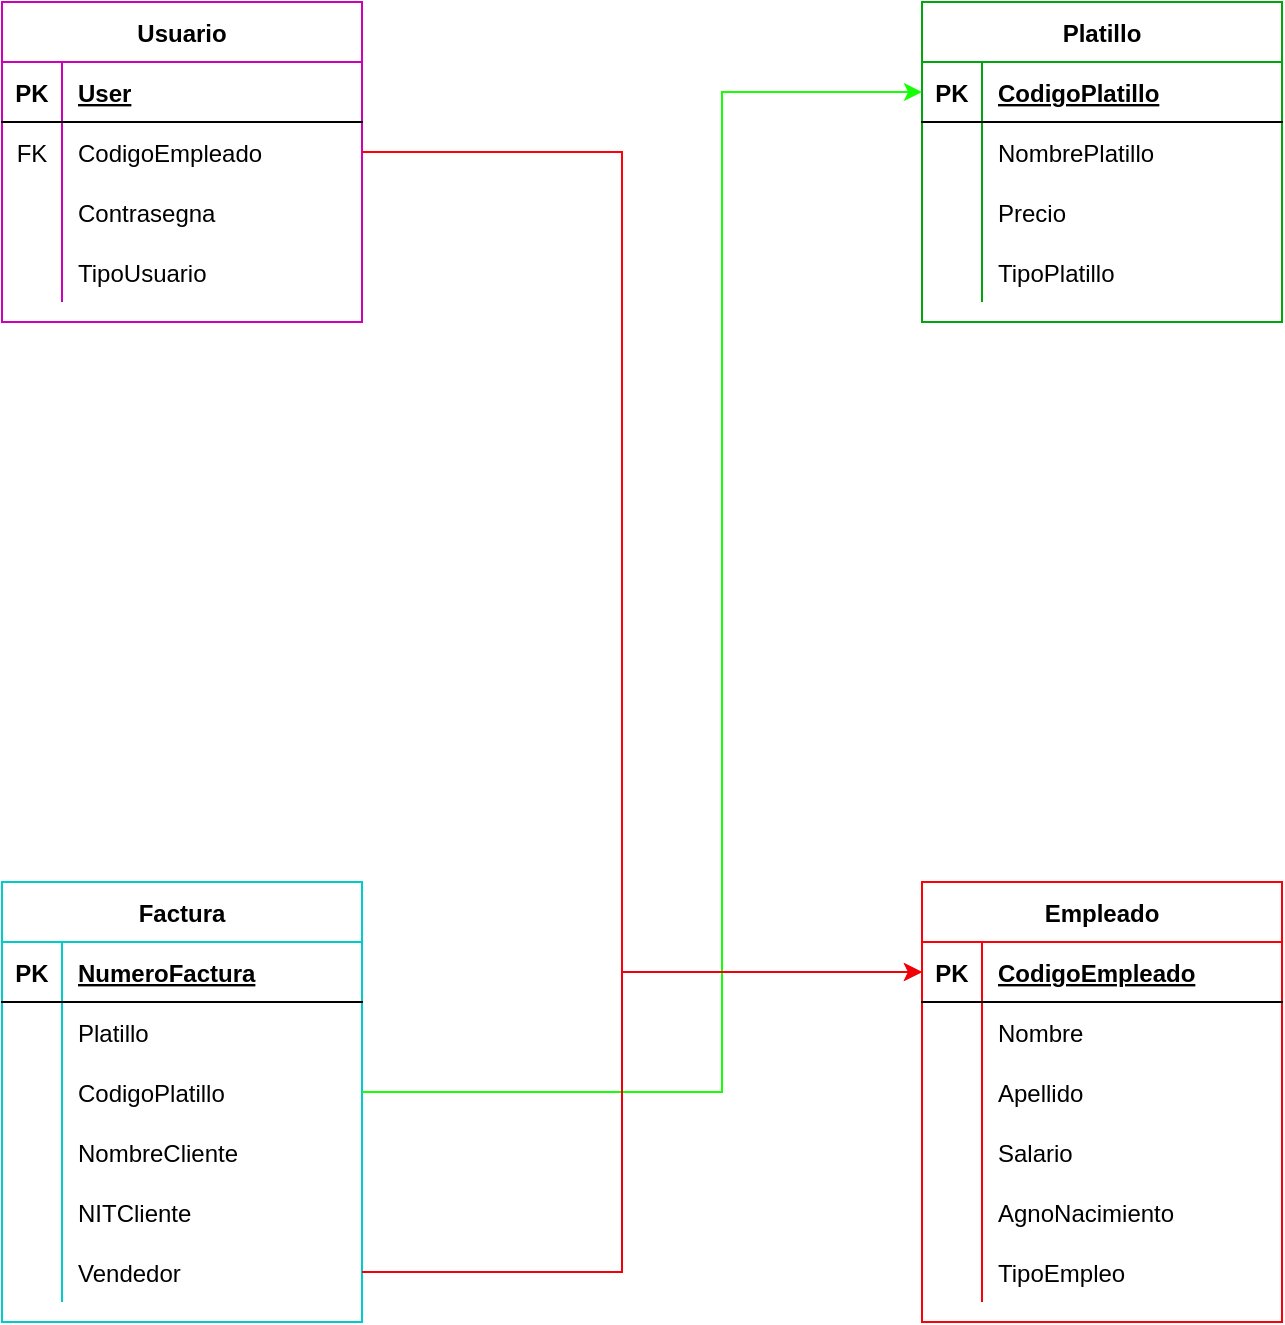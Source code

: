 <mxfile version="20.3.3" type="github">
  <diagram id="drBCsFWPiNf1PGUsnY1X" name="Página-1">
    <mxGraphModel dx="1371" dy="778" grid="1" gridSize="10" guides="1" tooltips="1" connect="1" arrows="1" fold="1" page="1" pageScale="1" pageWidth="827" pageHeight="1169" math="0" shadow="0">
      <root>
        <mxCell id="0" />
        <mxCell id="1" parent="0" />
        <mxCell id="Dn21NSnjtzwfkborJ6o6-1" value="Usuario" style="shape=table;startSize=30;container=1;collapsible=1;childLayout=tableLayout;fixedRows=1;rowLines=0;fontStyle=1;align=center;resizeLast=1;strokeColor=#CC02B8;" vertex="1" parent="1">
          <mxGeometry x="80" y="80" width="180" height="160" as="geometry" />
        </mxCell>
        <mxCell id="Dn21NSnjtzwfkborJ6o6-2" value="" style="shape=tableRow;horizontal=0;startSize=0;swimlaneHead=0;swimlaneBody=0;fillColor=none;collapsible=0;dropTarget=0;points=[[0,0.5],[1,0.5]];portConstraint=eastwest;top=0;left=0;right=0;bottom=1;" vertex="1" parent="Dn21NSnjtzwfkborJ6o6-1">
          <mxGeometry y="30" width="180" height="30" as="geometry" />
        </mxCell>
        <mxCell id="Dn21NSnjtzwfkborJ6o6-3" value="PK" style="shape=partialRectangle;connectable=0;fillColor=none;top=0;left=0;bottom=0;right=0;fontStyle=1;overflow=hidden;" vertex="1" parent="Dn21NSnjtzwfkborJ6o6-2">
          <mxGeometry width="30" height="30" as="geometry">
            <mxRectangle width="30" height="30" as="alternateBounds" />
          </mxGeometry>
        </mxCell>
        <mxCell id="Dn21NSnjtzwfkborJ6o6-4" value="User" style="shape=partialRectangle;connectable=0;fillColor=none;top=0;left=0;bottom=0;right=0;align=left;spacingLeft=6;fontStyle=5;overflow=hidden;" vertex="1" parent="Dn21NSnjtzwfkborJ6o6-2">
          <mxGeometry x="30" width="150" height="30" as="geometry">
            <mxRectangle width="150" height="30" as="alternateBounds" />
          </mxGeometry>
        </mxCell>
        <mxCell id="Dn21NSnjtzwfkborJ6o6-5" value="" style="shape=tableRow;horizontal=0;startSize=0;swimlaneHead=0;swimlaneBody=0;fillColor=none;collapsible=0;dropTarget=0;points=[[0,0.5],[1,0.5]];portConstraint=eastwest;top=0;left=0;right=0;bottom=0;" vertex="1" parent="Dn21NSnjtzwfkborJ6o6-1">
          <mxGeometry y="60" width="180" height="30" as="geometry" />
        </mxCell>
        <mxCell id="Dn21NSnjtzwfkborJ6o6-6" value="FK" style="shape=partialRectangle;connectable=0;fillColor=none;top=0;left=0;bottom=0;right=0;editable=1;overflow=hidden;" vertex="1" parent="Dn21NSnjtzwfkborJ6o6-5">
          <mxGeometry width="30" height="30" as="geometry">
            <mxRectangle width="30" height="30" as="alternateBounds" />
          </mxGeometry>
        </mxCell>
        <mxCell id="Dn21NSnjtzwfkborJ6o6-7" value="CodigoEmpleado" style="shape=partialRectangle;connectable=0;fillColor=none;top=0;left=0;bottom=0;right=0;align=left;spacingLeft=6;overflow=hidden;" vertex="1" parent="Dn21NSnjtzwfkborJ6o6-5">
          <mxGeometry x="30" width="150" height="30" as="geometry">
            <mxRectangle width="150" height="30" as="alternateBounds" />
          </mxGeometry>
        </mxCell>
        <mxCell id="Dn21NSnjtzwfkborJ6o6-11" value="" style="shape=tableRow;horizontal=0;startSize=0;swimlaneHead=0;swimlaneBody=0;fillColor=none;collapsible=0;dropTarget=0;points=[[0,0.5],[1,0.5]];portConstraint=eastwest;top=0;left=0;right=0;bottom=0;" vertex="1" parent="Dn21NSnjtzwfkborJ6o6-1">
          <mxGeometry y="90" width="180" height="30" as="geometry" />
        </mxCell>
        <mxCell id="Dn21NSnjtzwfkborJ6o6-12" value="" style="shape=partialRectangle;connectable=0;fillColor=none;top=0;left=0;bottom=0;right=0;editable=1;overflow=hidden;" vertex="1" parent="Dn21NSnjtzwfkborJ6o6-11">
          <mxGeometry width="30" height="30" as="geometry">
            <mxRectangle width="30" height="30" as="alternateBounds" />
          </mxGeometry>
        </mxCell>
        <mxCell id="Dn21NSnjtzwfkborJ6o6-13" value="Contrasegna" style="shape=partialRectangle;connectable=0;fillColor=none;top=0;left=0;bottom=0;right=0;align=left;spacingLeft=6;overflow=hidden;" vertex="1" parent="Dn21NSnjtzwfkborJ6o6-11">
          <mxGeometry x="30" width="150" height="30" as="geometry">
            <mxRectangle width="150" height="30" as="alternateBounds" />
          </mxGeometry>
        </mxCell>
        <mxCell id="Dn21NSnjtzwfkborJ6o6-53" style="shape=tableRow;horizontal=0;startSize=0;swimlaneHead=0;swimlaneBody=0;fillColor=none;collapsible=0;dropTarget=0;points=[[0,0.5],[1,0.5]];portConstraint=eastwest;top=0;left=0;right=0;bottom=0;" vertex="1" parent="Dn21NSnjtzwfkborJ6o6-1">
          <mxGeometry y="120" width="180" height="30" as="geometry" />
        </mxCell>
        <mxCell id="Dn21NSnjtzwfkborJ6o6-54" style="shape=partialRectangle;connectable=0;fillColor=none;top=0;left=0;bottom=0;right=0;editable=1;overflow=hidden;" vertex="1" parent="Dn21NSnjtzwfkborJ6o6-53">
          <mxGeometry width="30" height="30" as="geometry">
            <mxRectangle width="30" height="30" as="alternateBounds" />
          </mxGeometry>
        </mxCell>
        <mxCell id="Dn21NSnjtzwfkborJ6o6-55" value="TipoUsuario" style="shape=partialRectangle;connectable=0;fillColor=none;top=0;left=0;bottom=0;right=0;align=left;spacingLeft=6;overflow=hidden;" vertex="1" parent="Dn21NSnjtzwfkborJ6o6-53">
          <mxGeometry x="30" width="150" height="30" as="geometry">
            <mxRectangle width="150" height="30" as="alternateBounds" />
          </mxGeometry>
        </mxCell>
        <mxCell id="Dn21NSnjtzwfkborJ6o6-14" value="Platillo" style="shape=table;startSize=30;container=1;collapsible=1;childLayout=tableLayout;fixedRows=1;rowLines=0;fontStyle=1;align=center;resizeLast=1;strokeColor=#00A60B;" vertex="1" parent="1">
          <mxGeometry x="540" y="80" width="180" height="160" as="geometry" />
        </mxCell>
        <mxCell id="Dn21NSnjtzwfkborJ6o6-15" value="" style="shape=tableRow;horizontal=0;startSize=0;swimlaneHead=0;swimlaneBody=0;fillColor=none;collapsible=0;dropTarget=0;points=[[0,0.5],[1,0.5]];portConstraint=eastwest;top=0;left=0;right=0;bottom=1;" vertex="1" parent="Dn21NSnjtzwfkborJ6o6-14">
          <mxGeometry y="30" width="180" height="30" as="geometry" />
        </mxCell>
        <mxCell id="Dn21NSnjtzwfkborJ6o6-16" value="PK" style="shape=partialRectangle;connectable=0;fillColor=none;top=0;left=0;bottom=0;right=0;fontStyle=1;overflow=hidden;" vertex="1" parent="Dn21NSnjtzwfkborJ6o6-15">
          <mxGeometry width="30" height="30" as="geometry">
            <mxRectangle width="30" height="30" as="alternateBounds" />
          </mxGeometry>
        </mxCell>
        <mxCell id="Dn21NSnjtzwfkborJ6o6-17" value="CodigoPlatillo" style="shape=partialRectangle;connectable=0;fillColor=none;top=0;left=0;bottom=0;right=0;align=left;spacingLeft=6;fontStyle=5;overflow=hidden;" vertex="1" parent="Dn21NSnjtzwfkborJ6o6-15">
          <mxGeometry x="30" width="150" height="30" as="geometry">
            <mxRectangle width="150" height="30" as="alternateBounds" />
          </mxGeometry>
        </mxCell>
        <mxCell id="Dn21NSnjtzwfkborJ6o6-18" value="" style="shape=tableRow;horizontal=0;startSize=0;swimlaneHead=0;swimlaneBody=0;fillColor=none;collapsible=0;dropTarget=0;points=[[0,0.5],[1,0.5]];portConstraint=eastwest;top=0;left=0;right=0;bottom=0;" vertex="1" parent="Dn21NSnjtzwfkborJ6o6-14">
          <mxGeometry y="60" width="180" height="30" as="geometry" />
        </mxCell>
        <mxCell id="Dn21NSnjtzwfkborJ6o6-19" value="" style="shape=partialRectangle;connectable=0;fillColor=none;top=0;left=0;bottom=0;right=0;editable=1;overflow=hidden;" vertex="1" parent="Dn21NSnjtzwfkborJ6o6-18">
          <mxGeometry width="30" height="30" as="geometry">
            <mxRectangle width="30" height="30" as="alternateBounds" />
          </mxGeometry>
        </mxCell>
        <mxCell id="Dn21NSnjtzwfkborJ6o6-20" value="NombrePlatillo" style="shape=partialRectangle;connectable=0;fillColor=none;top=0;left=0;bottom=0;right=0;align=left;spacingLeft=6;overflow=hidden;" vertex="1" parent="Dn21NSnjtzwfkborJ6o6-18">
          <mxGeometry x="30" width="150" height="30" as="geometry">
            <mxRectangle width="150" height="30" as="alternateBounds" />
          </mxGeometry>
        </mxCell>
        <mxCell id="Dn21NSnjtzwfkborJ6o6-21" value="" style="shape=tableRow;horizontal=0;startSize=0;swimlaneHead=0;swimlaneBody=0;fillColor=none;collapsible=0;dropTarget=0;points=[[0,0.5],[1,0.5]];portConstraint=eastwest;top=0;left=0;right=0;bottom=0;" vertex="1" parent="Dn21NSnjtzwfkborJ6o6-14">
          <mxGeometry y="90" width="180" height="30" as="geometry" />
        </mxCell>
        <mxCell id="Dn21NSnjtzwfkborJ6o6-22" value="" style="shape=partialRectangle;connectable=0;fillColor=none;top=0;left=0;bottom=0;right=0;editable=1;overflow=hidden;" vertex="1" parent="Dn21NSnjtzwfkborJ6o6-21">
          <mxGeometry width="30" height="30" as="geometry">
            <mxRectangle width="30" height="30" as="alternateBounds" />
          </mxGeometry>
        </mxCell>
        <mxCell id="Dn21NSnjtzwfkborJ6o6-23" value="Precio" style="shape=partialRectangle;connectable=0;fillColor=none;top=0;left=0;bottom=0;right=0;align=left;spacingLeft=6;overflow=hidden;" vertex="1" parent="Dn21NSnjtzwfkborJ6o6-21">
          <mxGeometry x="30" width="150" height="30" as="geometry">
            <mxRectangle width="150" height="30" as="alternateBounds" />
          </mxGeometry>
        </mxCell>
        <mxCell id="Dn21NSnjtzwfkborJ6o6-24" value="" style="shape=tableRow;horizontal=0;startSize=0;swimlaneHead=0;swimlaneBody=0;fillColor=none;collapsible=0;dropTarget=0;points=[[0,0.5],[1,0.5]];portConstraint=eastwest;top=0;left=0;right=0;bottom=0;" vertex="1" parent="Dn21NSnjtzwfkborJ6o6-14">
          <mxGeometry y="120" width="180" height="30" as="geometry" />
        </mxCell>
        <mxCell id="Dn21NSnjtzwfkborJ6o6-25" value="" style="shape=partialRectangle;connectable=0;fillColor=none;top=0;left=0;bottom=0;right=0;editable=1;overflow=hidden;" vertex="1" parent="Dn21NSnjtzwfkborJ6o6-24">
          <mxGeometry width="30" height="30" as="geometry">
            <mxRectangle width="30" height="30" as="alternateBounds" />
          </mxGeometry>
        </mxCell>
        <mxCell id="Dn21NSnjtzwfkborJ6o6-26" value="TipoPlatillo" style="shape=partialRectangle;connectable=0;fillColor=none;top=0;left=0;bottom=0;right=0;align=left;spacingLeft=6;overflow=hidden;" vertex="1" parent="Dn21NSnjtzwfkborJ6o6-24">
          <mxGeometry x="30" width="150" height="30" as="geometry">
            <mxRectangle width="150" height="30" as="alternateBounds" />
          </mxGeometry>
        </mxCell>
        <mxCell id="Dn21NSnjtzwfkborJ6o6-27" value="Factura" style="shape=table;startSize=30;container=1;collapsible=1;childLayout=tableLayout;fixedRows=1;rowLines=0;fontStyle=1;align=center;resizeLast=1;strokeColor=#00CCCC;" vertex="1" parent="1">
          <mxGeometry x="80" y="520" width="180" height="220" as="geometry" />
        </mxCell>
        <mxCell id="Dn21NSnjtzwfkborJ6o6-28" value="" style="shape=tableRow;horizontal=0;startSize=0;swimlaneHead=0;swimlaneBody=0;fillColor=none;collapsible=0;dropTarget=0;points=[[0,0.5],[1,0.5]];portConstraint=eastwest;top=0;left=0;right=0;bottom=1;" vertex="1" parent="Dn21NSnjtzwfkborJ6o6-27">
          <mxGeometry y="30" width="180" height="30" as="geometry" />
        </mxCell>
        <mxCell id="Dn21NSnjtzwfkborJ6o6-29" value="PK" style="shape=partialRectangle;connectable=0;fillColor=none;top=0;left=0;bottom=0;right=0;fontStyle=1;overflow=hidden;" vertex="1" parent="Dn21NSnjtzwfkborJ6o6-28">
          <mxGeometry width="30" height="30" as="geometry">
            <mxRectangle width="30" height="30" as="alternateBounds" />
          </mxGeometry>
        </mxCell>
        <mxCell id="Dn21NSnjtzwfkborJ6o6-30" value="NumeroFactura" style="shape=partialRectangle;connectable=0;fillColor=none;top=0;left=0;bottom=0;right=0;align=left;spacingLeft=6;fontStyle=5;overflow=hidden;" vertex="1" parent="Dn21NSnjtzwfkborJ6o6-28">
          <mxGeometry x="30" width="150" height="30" as="geometry">
            <mxRectangle width="150" height="30" as="alternateBounds" />
          </mxGeometry>
        </mxCell>
        <mxCell id="Dn21NSnjtzwfkborJ6o6-31" value="" style="shape=tableRow;horizontal=0;startSize=0;swimlaneHead=0;swimlaneBody=0;fillColor=none;collapsible=0;dropTarget=0;points=[[0,0.5],[1,0.5]];portConstraint=eastwest;top=0;left=0;right=0;bottom=0;" vertex="1" parent="Dn21NSnjtzwfkborJ6o6-27">
          <mxGeometry y="60" width="180" height="30" as="geometry" />
        </mxCell>
        <mxCell id="Dn21NSnjtzwfkborJ6o6-32" value="" style="shape=partialRectangle;connectable=0;fillColor=none;top=0;left=0;bottom=0;right=0;editable=1;overflow=hidden;" vertex="1" parent="Dn21NSnjtzwfkborJ6o6-31">
          <mxGeometry width="30" height="30" as="geometry">
            <mxRectangle width="30" height="30" as="alternateBounds" />
          </mxGeometry>
        </mxCell>
        <mxCell id="Dn21NSnjtzwfkborJ6o6-33" value="Platillo" style="shape=partialRectangle;connectable=0;fillColor=none;top=0;left=0;bottom=0;right=0;align=left;spacingLeft=6;overflow=hidden;verticalAlign=middle;" vertex="1" parent="Dn21NSnjtzwfkborJ6o6-31">
          <mxGeometry x="30" width="150" height="30" as="geometry">
            <mxRectangle width="150" height="30" as="alternateBounds" />
          </mxGeometry>
        </mxCell>
        <mxCell id="Dn21NSnjtzwfkborJ6o6-70" style="shape=tableRow;horizontal=0;startSize=0;swimlaneHead=0;swimlaneBody=0;fillColor=none;collapsible=0;dropTarget=0;points=[[0,0.5],[1,0.5]];portConstraint=eastwest;top=0;left=0;right=0;bottom=0;" vertex="1" parent="Dn21NSnjtzwfkborJ6o6-27">
          <mxGeometry y="90" width="180" height="30" as="geometry" />
        </mxCell>
        <mxCell id="Dn21NSnjtzwfkborJ6o6-71" style="shape=partialRectangle;connectable=0;fillColor=none;top=0;left=0;bottom=0;right=0;editable=1;overflow=hidden;" vertex="1" parent="Dn21NSnjtzwfkborJ6o6-70">
          <mxGeometry width="30" height="30" as="geometry">
            <mxRectangle width="30" height="30" as="alternateBounds" />
          </mxGeometry>
        </mxCell>
        <mxCell id="Dn21NSnjtzwfkborJ6o6-72" value="CodigoPlatillo" style="shape=partialRectangle;connectable=0;fillColor=none;top=0;left=0;bottom=0;right=0;align=left;spacingLeft=6;overflow=hidden;verticalAlign=middle;" vertex="1" parent="Dn21NSnjtzwfkborJ6o6-70">
          <mxGeometry x="30" width="150" height="30" as="geometry">
            <mxRectangle width="150" height="30" as="alternateBounds" />
          </mxGeometry>
        </mxCell>
        <mxCell id="Dn21NSnjtzwfkborJ6o6-34" value="" style="shape=tableRow;horizontal=0;startSize=0;swimlaneHead=0;swimlaneBody=0;fillColor=none;collapsible=0;dropTarget=0;points=[[0,0.5],[1,0.5]];portConstraint=eastwest;top=0;left=0;right=0;bottom=0;" vertex="1" parent="Dn21NSnjtzwfkborJ6o6-27">
          <mxGeometry y="120" width="180" height="30" as="geometry" />
        </mxCell>
        <mxCell id="Dn21NSnjtzwfkborJ6o6-35" value="" style="shape=partialRectangle;connectable=0;fillColor=none;top=0;left=0;bottom=0;right=0;editable=1;overflow=hidden;" vertex="1" parent="Dn21NSnjtzwfkborJ6o6-34">
          <mxGeometry width="30" height="30" as="geometry">
            <mxRectangle width="30" height="30" as="alternateBounds" />
          </mxGeometry>
        </mxCell>
        <mxCell id="Dn21NSnjtzwfkborJ6o6-36" value="NombreCliente" style="shape=partialRectangle;connectable=0;fillColor=none;top=0;left=0;bottom=0;right=0;align=left;spacingLeft=6;overflow=hidden;" vertex="1" parent="Dn21NSnjtzwfkborJ6o6-34">
          <mxGeometry x="30" width="150" height="30" as="geometry">
            <mxRectangle width="150" height="30" as="alternateBounds" />
          </mxGeometry>
        </mxCell>
        <mxCell id="Dn21NSnjtzwfkborJ6o6-56" style="shape=tableRow;horizontal=0;startSize=0;swimlaneHead=0;swimlaneBody=0;fillColor=none;collapsible=0;dropTarget=0;points=[[0,0.5],[1,0.5]];portConstraint=eastwest;top=0;left=0;right=0;bottom=0;" vertex="1" parent="Dn21NSnjtzwfkborJ6o6-27">
          <mxGeometry y="150" width="180" height="30" as="geometry" />
        </mxCell>
        <mxCell id="Dn21NSnjtzwfkborJ6o6-57" style="shape=partialRectangle;connectable=0;fillColor=none;top=0;left=0;bottom=0;right=0;editable=1;overflow=hidden;" vertex="1" parent="Dn21NSnjtzwfkborJ6o6-56">
          <mxGeometry width="30" height="30" as="geometry">
            <mxRectangle width="30" height="30" as="alternateBounds" />
          </mxGeometry>
        </mxCell>
        <mxCell id="Dn21NSnjtzwfkborJ6o6-58" value="NITCliente" style="shape=partialRectangle;connectable=0;fillColor=none;top=0;left=0;bottom=0;right=0;align=left;spacingLeft=6;overflow=hidden;" vertex="1" parent="Dn21NSnjtzwfkborJ6o6-56">
          <mxGeometry x="30" width="150" height="30" as="geometry">
            <mxRectangle width="150" height="30" as="alternateBounds" />
          </mxGeometry>
        </mxCell>
        <mxCell id="Dn21NSnjtzwfkborJ6o6-59" style="shape=tableRow;horizontal=0;startSize=0;swimlaneHead=0;swimlaneBody=0;fillColor=none;collapsible=0;dropTarget=0;points=[[0,0.5],[1,0.5]];portConstraint=eastwest;top=0;left=0;right=0;bottom=0;" vertex="1" parent="Dn21NSnjtzwfkborJ6o6-27">
          <mxGeometry y="180" width="180" height="30" as="geometry" />
        </mxCell>
        <mxCell id="Dn21NSnjtzwfkborJ6o6-60" style="shape=partialRectangle;connectable=0;fillColor=none;top=0;left=0;bottom=0;right=0;editable=1;overflow=hidden;" vertex="1" parent="Dn21NSnjtzwfkborJ6o6-59">
          <mxGeometry width="30" height="30" as="geometry">
            <mxRectangle width="30" height="30" as="alternateBounds" />
          </mxGeometry>
        </mxCell>
        <mxCell id="Dn21NSnjtzwfkborJ6o6-61" value="Vendedor" style="shape=partialRectangle;connectable=0;fillColor=none;top=0;left=0;bottom=0;right=0;align=left;spacingLeft=6;overflow=hidden;" vertex="1" parent="Dn21NSnjtzwfkborJ6o6-59">
          <mxGeometry x="30" width="150" height="30" as="geometry">
            <mxRectangle width="150" height="30" as="alternateBounds" />
          </mxGeometry>
        </mxCell>
        <mxCell id="Dn21NSnjtzwfkborJ6o6-40" value="Empleado" style="shape=table;startSize=30;container=1;collapsible=1;childLayout=tableLayout;fixedRows=1;rowLines=0;fontStyle=1;align=center;resizeLast=1;strokeColor=#FC0008;" vertex="1" parent="1">
          <mxGeometry x="540" y="520" width="180" height="220" as="geometry" />
        </mxCell>
        <mxCell id="Dn21NSnjtzwfkborJ6o6-41" value="" style="shape=tableRow;horizontal=0;startSize=0;swimlaneHead=0;swimlaneBody=0;fillColor=none;collapsible=0;dropTarget=0;points=[[0,0.5],[1,0.5]];portConstraint=eastwest;top=0;left=0;right=0;bottom=1;" vertex="1" parent="Dn21NSnjtzwfkborJ6o6-40">
          <mxGeometry y="30" width="180" height="30" as="geometry" />
        </mxCell>
        <mxCell id="Dn21NSnjtzwfkborJ6o6-42" value="PK" style="shape=partialRectangle;connectable=0;fillColor=none;top=0;left=0;bottom=0;right=0;fontStyle=1;overflow=hidden;" vertex="1" parent="Dn21NSnjtzwfkborJ6o6-41">
          <mxGeometry width="30" height="30" as="geometry">
            <mxRectangle width="30" height="30" as="alternateBounds" />
          </mxGeometry>
        </mxCell>
        <mxCell id="Dn21NSnjtzwfkborJ6o6-43" value="CodigoEmpleado" style="shape=partialRectangle;connectable=0;fillColor=none;top=0;left=0;bottom=0;right=0;align=left;spacingLeft=6;fontStyle=5;overflow=hidden;strokeColor=#FC0008;" vertex="1" parent="Dn21NSnjtzwfkborJ6o6-41">
          <mxGeometry x="30" width="150" height="30" as="geometry">
            <mxRectangle width="150" height="30" as="alternateBounds" />
          </mxGeometry>
        </mxCell>
        <mxCell id="Dn21NSnjtzwfkborJ6o6-44" value="" style="shape=tableRow;horizontal=0;startSize=0;swimlaneHead=0;swimlaneBody=0;fillColor=none;collapsible=0;dropTarget=0;points=[[0,0.5],[1,0.5]];portConstraint=eastwest;top=0;left=0;right=0;bottom=0;" vertex="1" parent="Dn21NSnjtzwfkborJ6o6-40">
          <mxGeometry y="60" width="180" height="30" as="geometry" />
        </mxCell>
        <mxCell id="Dn21NSnjtzwfkborJ6o6-45" value="" style="shape=partialRectangle;connectable=0;fillColor=none;top=0;left=0;bottom=0;right=0;editable=1;overflow=hidden;" vertex="1" parent="Dn21NSnjtzwfkborJ6o6-44">
          <mxGeometry width="30" height="30" as="geometry">
            <mxRectangle width="30" height="30" as="alternateBounds" />
          </mxGeometry>
        </mxCell>
        <mxCell id="Dn21NSnjtzwfkborJ6o6-46" value="Nombre" style="shape=partialRectangle;connectable=0;fillColor=none;top=0;left=0;bottom=0;right=0;align=left;spacingLeft=6;overflow=hidden;" vertex="1" parent="Dn21NSnjtzwfkborJ6o6-44">
          <mxGeometry x="30" width="150" height="30" as="geometry">
            <mxRectangle width="150" height="30" as="alternateBounds" />
          </mxGeometry>
        </mxCell>
        <mxCell id="Dn21NSnjtzwfkborJ6o6-47" value="" style="shape=tableRow;horizontal=0;startSize=0;swimlaneHead=0;swimlaneBody=0;fillColor=none;collapsible=0;dropTarget=0;points=[[0,0.5],[1,0.5]];portConstraint=eastwest;top=0;left=0;right=0;bottom=0;" vertex="1" parent="Dn21NSnjtzwfkborJ6o6-40">
          <mxGeometry y="90" width="180" height="30" as="geometry" />
        </mxCell>
        <mxCell id="Dn21NSnjtzwfkborJ6o6-48" value="" style="shape=partialRectangle;connectable=0;fillColor=none;top=0;left=0;bottom=0;right=0;editable=1;overflow=hidden;" vertex="1" parent="Dn21NSnjtzwfkborJ6o6-47">
          <mxGeometry width="30" height="30" as="geometry">
            <mxRectangle width="30" height="30" as="alternateBounds" />
          </mxGeometry>
        </mxCell>
        <mxCell id="Dn21NSnjtzwfkborJ6o6-49" value="Apellido" style="shape=partialRectangle;connectable=0;fillColor=none;top=0;left=0;bottom=0;right=0;align=left;spacingLeft=6;overflow=hidden;" vertex="1" parent="Dn21NSnjtzwfkborJ6o6-47">
          <mxGeometry x="30" width="150" height="30" as="geometry">
            <mxRectangle width="150" height="30" as="alternateBounds" />
          </mxGeometry>
        </mxCell>
        <mxCell id="Dn21NSnjtzwfkborJ6o6-50" value="" style="shape=tableRow;horizontal=0;startSize=0;swimlaneHead=0;swimlaneBody=0;fillColor=none;collapsible=0;dropTarget=0;points=[[0,0.5],[1,0.5]];portConstraint=eastwest;top=0;left=0;right=0;bottom=0;" vertex="1" parent="Dn21NSnjtzwfkborJ6o6-40">
          <mxGeometry y="120" width="180" height="30" as="geometry" />
        </mxCell>
        <mxCell id="Dn21NSnjtzwfkborJ6o6-51" value="" style="shape=partialRectangle;connectable=0;fillColor=none;top=0;left=0;bottom=0;right=0;editable=1;overflow=hidden;" vertex="1" parent="Dn21NSnjtzwfkborJ6o6-50">
          <mxGeometry width="30" height="30" as="geometry">
            <mxRectangle width="30" height="30" as="alternateBounds" />
          </mxGeometry>
        </mxCell>
        <mxCell id="Dn21NSnjtzwfkborJ6o6-52" value="Salario" style="shape=partialRectangle;connectable=0;fillColor=none;top=0;left=0;bottom=0;right=0;align=left;spacingLeft=6;overflow=hidden;" vertex="1" parent="Dn21NSnjtzwfkborJ6o6-50">
          <mxGeometry x="30" width="150" height="30" as="geometry">
            <mxRectangle width="150" height="30" as="alternateBounds" />
          </mxGeometry>
        </mxCell>
        <mxCell id="Dn21NSnjtzwfkborJ6o6-63" style="shape=tableRow;horizontal=0;startSize=0;swimlaneHead=0;swimlaneBody=0;fillColor=none;collapsible=0;dropTarget=0;points=[[0,0.5],[1,0.5]];portConstraint=eastwest;top=0;left=0;right=0;bottom=0;" vertex="1" parent="Dn21NSnjtzwfkborJ6o6-40">
          <mxGeometry y="150" width="180" height="30" as="geometry" />
        </mxCell>
        <mxCell id="Dn21NSnjtzwfkborJ6o6-64" style="shape=partialRectangle;connectable=0;fillColor=none;top=0;left=0;bottom=0;right=0;editable=1;overflow=hidden;" vertex="1" parent="Dn21NSnjtzwfkborJ6o6-63">
          <mxGeometry width="30" height="30" as="geometry">
            <mxRectangle width="30" height="30" as="alternateBounds" />
          </mxGeometry>
        </mxCell>
        <mxCell id="Dn21NSnjtzwfkborJ6o6-65" value="AgnoNacimiento" style="shape=partialRectangle;connectable=0;fillColor=none;top=0;left=0;bottom=0;right=0;align=left;spacingLeft=6;overflow=hidden;" vertex="1" parent="Dn21NSnjtzwfkborJ6o6-63">
          <mxGeometry x="30" width="150" height="30" as="geometry">
            <mxRectangle width="150" height="30" as="alternateBounds" />
          </mxGeometry>
        </mxCell>
        <mxCell id="Dn21NSnjtzwfkborJ6o6-66" style="shape=tableRow;horizontal=0;startSize=0;swimlaneHead=0;swimlaneBody=0;fillColor=none;collapsible=0;dropTarget=0;points=[[0,0.5],[1,0.5]];portConstraint=eastwest;top=0;left=0;right=0;bottom=0;" vertex="1" parent="Dn21NSnjtzwfkborJ6o6-40">
          <mxGeometry y="180" width="180" height="30" as="geometry" />
        </mxCell>
        <mxCell id="Dn21NSnjtzwfkborJ6o6-67" style="shape=partialRectangle;connectable=0;fillColor=none;top=0;left=0;bottom=0;right=0;editable=1;overflow=hidden;" vertex="1" parent="Dn21NSnjtzwfkborJ6o6-66">
          <mxGeometry width="30" height="30" as="geometry">
            <mxRectangle width="30" height="30" as="alternateBounds" />
          </mxGeometry>
        </mxCell>
        <mxCell id="Dn21NSnjtzwfkborJ6o6-68" value="TipoEmpleo" style="shape=partialRectangle;connectable=0;fillColor=none;top=0;left=0;bottom=0;right=0;align=left;spacingLeft=6;overflow=hidden;" vertex="1" parent="Dn21NSnjtzwfkborJ6o6-66">
          <mxGeometry x="30" width="150" height="30" as="geometry">
            <mxRectangle width="150" height="30" as="alternateBounds" />
          </mxGeometry>
        </mxCell>
        <mxCell id="Dn21NSnjtzwfkborJ6o6-75" style="edgeStyle=orthogonalEdgeStyle;rounded=0;orthogonalLoop=1;jettySize=auto;html=1;exitX=1;exitY=0.5;exitDx=0;exitDy=0;entryX=0;entryY=0.5;entryDx=0;entryDy=0;strokeColor=#16FF05;" edge="1" parent="1" source="Dn21NSnjtzwfkborJ6o6-70" target="Dn21NSnjtzwfkborJ6o6-15">
          <mxGeometry relative="1" as="geometry">
            <Array as="points">
              <mxPoint x="440" y="625" />
              <mxPoint x="440" y="125" />
            </Array>
          </mxGeometry>
        </mxCell>
        <mxCell id="Dn21NSnjtzwfkborJ6o6-76" style="edgeStyle=orthogonalEdgeStyle;rounded=0;orthogonalLoop=1;jettySize=auto;html=1;exitX=1;exitY=0.5;exitDx=0;exitDy=0;entryX=0;entryY=0.5;entryDx=0;entryDy=0;strokeColor=#FF0008;" edge="1" parent="1" source="Dn21NSnjtzwfkborJ6o6-5" target="Dn21NSnjtzwfkborJ6o6-41">
          <mxGeometry relative="1" as="geometry">
            <Array as="points">
              <mxPoint x="390" y="155" />
              <mxPoint x="390" y="565" />
            </Array>
          </mxGeometry>
        </mxCell>
        <mxCell id="Dn21NSnjtzwfkborJ6o6-77" style="edgeStyle=orthogonalEdgeStyle;rounded=0;orthogonalLoop=1;jettySize=auto;html=1;exitX=1;exitY=0.5;exitDx=0;exitDy=0;entryX=0;entryY=0.5;entryDx=0;entryDy=0;fillColor=#FF0008;strokeColor=#F20008;" edge="1" parent="1" source="Dn21NSnjtzwfkborJ6o6-59" target="Dn21NSnjtzwfkborJ6o6-41">
          <mxGeometry relative="1" as="geometry">
            <Array as="points">
              <mxPoint x="390" y="715" />
              <mxPoint x="390" y="565" />
            </Array>
          </mxGeometry>
        </mxCell>
      </root>
    </mxGraphModel>
  </diagram>
</mxfile>
